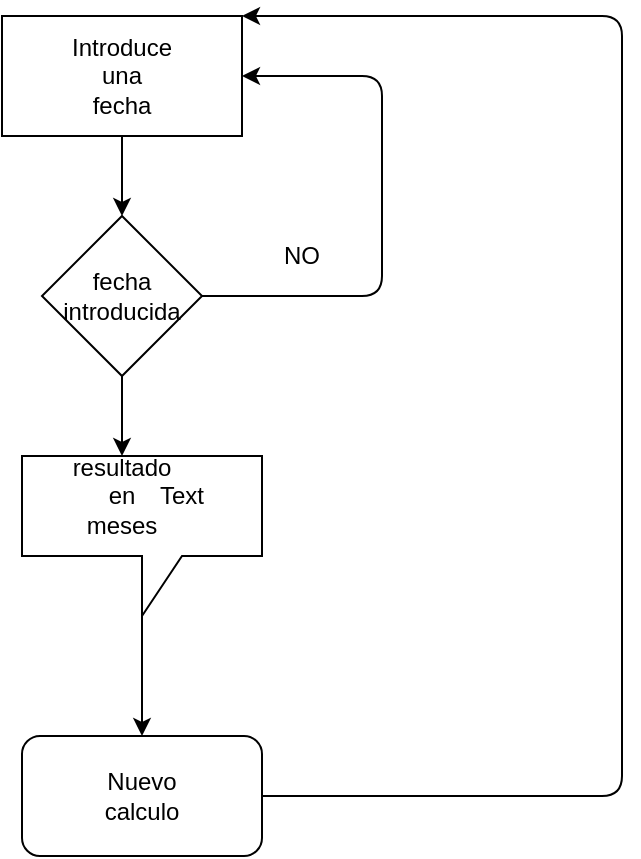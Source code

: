 <mxfile version="13.8.3" type="device"><diagram id="YIYr-LPvGuhZH38Cp_Ay" name="Page-1"><mxGraphModel dx="942" dy="614" grid="1" gridSize="10" guides="1" tooltips="1" connect="1" arrows="1" fold="1" page="1" pageScale="1" pageWidth="827" pageHeight="1169" math="0" shadow="0"><root><mxCell id="0"/><mxCell id="1" parent="0"/><mxCell id="lNa-PXaqpfNZabqEDq4f-1" value="" style="rounded=0;whiteSpace=wrap;html=1;" vertex="1" parent="1"><mxGeometry x="320" y="40" width="120" height="60" as="geometry"/></mxCell><mxCell id="lNa-PXaqpfNZabqEDq4f-2" value="&lt;font style=&quot;vertical-align: inherit&quot;&gt;&lt;font style=&quot;vertical-align: inherit&quot;&gt;Introduce una fecha&lt;/font&gt;&lt;/font&gt;" style="text;html=1;strokeColor=none;fillColor=none;align=center;verticalAlign=middle;whiteSpace=wrap;rounded=0;" vertex="1" parent="1"><mxGeometry x="360" y="60" width="40" height="20" as="geometry"/></mxCell><mxCell id="lNa-PXaqpfNZabqEDq4f-3" value="" style="rhombus;whiteSpace=wrap;html=1;" vertex="1" parent="1"><mxGeometry x="340" y="140" width="80" height="80" as="geometry"/></mxCell><mxCell id="lNa-PXaqpfNZabqEDq4f-4" value="" style="endArrow=classic;html=1;exitX=1;exitY=0.5;exitDx=0;exitDy=0;entryX=1;entryY=0.5;entryDx=0;entryDy=0;" edge="1" parent="1" source="lNa-PXaqpfNZabqEDq4f-3" target="lNa-PXaqpfNZabqEDq4f-1"><mxGeometry width="50" height="50" relative="1" as="geometry"><mxPoint x="390" y="330" as="sourcePoint"/><mxPoint x="510" y="70" as="targetPoint"/><Array as="points"><mxPoint x="510" y="180"/><mxPoint x="510" y="70"/></Array></mxGeometry></mxCell><mxCell id="lNa-PXaqpfNZabqEDq4f-5" value="&lt;font style=&quot;vertical-align: inherit&quot;&gt;&lt;font style=&quot;vertical-align: inherit&quot;&gt;fecha introducida&lt;/font&gt;&lt;/font&gt;" style="text;html=1;strokeColor=none;fillColor=none;align=center;verticalAlign=middle;whiteSpace=wrap;rounded=0;" vertex="1" parent="1"><mxGeometry x="360" y="170" width="40" height="20" as="geometry"/></mxCell><mxCell id="lNa-PXaqpfNZabqEDq4f-6" value="" style="endArrow=classic;html=1;exitX=0.5;exitY=1;exitDx=0;exitDy=0;entryX=0.5;entryY=0;entryDx=0;entryDy=0;" edge="1" parent="1" source="lNa-PXaqpfNZabqEDq4f-1" target="lNa-PXaqpfNZabqEDq4f-3"><mxGeometry width="50" height="50" relative="1" as="geometry"><mxPoint x="390" y="320" as="sourcePoint"/><mxPoint x="440" y="270" as="targetPoint"/></mxGeometry></mxCell><mxCell id="lNa-PXaqpfNZabqEDq4f-7" value="&lt;font style=&quot;vertical-align: inherit&quot;&gt;&lt;font style=&quot;vertical-align: inherit&quot;&gt;&lt;font style=&quot;vertical-align: inherit&quot;&gt;&lt;font style=&quot;vertical-align: inherit&quot;&gt;NO&lt;/font&gt;&lt;/font&gt;&lt;/font&gt;&lt;/font&gt;" style="text;html=1;strokeColor=none;fillColor=none;align=center;verticalAlign=middle;whiteSpace=wrap;rounded=0;" vertex="1" parent="1"><mxGeometry x="450" y="150" width="40" height="20" as="geometry"/></mxCell><mxCell id="lNa-PXaqpfNZabqEDq4f-8" value="" style="endArrow=classic;html=1;exitX=0.5;exitY=1;exitDx=0;exitDy=0;" edge="1" parent="1" source="lNa-PXaqpfNZabqEDq4f-3"><mxGeometry width="50" height="50" relative="1" as="geometry"><mxPoint x="390" y="320" as="sourcePoint"/><mxPoint x="380" y="260" as="targetPoint"/></mxGeometry></mxCell><mxCell id="lNa-PXaqpfNZabqEDq4f-11" value="" style="shape=callout;whiteSpace=wrap;html=1;perimeter=calloutPerimeter;" vertex="1" parent="1"><mxGeometry x="330" y="260" width="120" height="80" as="geometry"/></mxCell><mxCell id="lNa-PXaqpfNZabqEDq4f-12" value="&lt;font style=&quot;vertical-align: inherit&quot;&gt;&lt;font style=&quot;vertical-align: inherit&quot;&gt;resultado en meses&lt;/font&gt;&lt;/font&gt;" style="text;html=1;strokeColor=none;fillColor=none;align=center;verticalAlign=middle;whiteSpace=wrap;rounded=0;" vertex="1" parent="1"><mxGeometry x="360" y="270" width="40" height="20" as="geometry"/></mxCell><mxCell id="lNa-PXaqpfNZabqEDq4f-14" value="" style="endArrow=classic;html=1;" edge="1" parent="1"><mxGeometry width="50" height="50" relative="1" as="geometry"><mxPoint x="390" y="310" as="sourcePoint"/><mxPoint x="390" y="400" as="targetPoint"/></mxGeometry></mxCell><mxCell id="lNa-PXaqpfNZabqEDq4f-15" value="" style="rounded=1;whiteSpace=wrap;html=1;" vertex="1" parent="1"><mxGeometry x="330" y="400" width="120" height="60" as="geometry"/></mxCell><mxCell id="lNa-PXaqpfNZabqEDq4f-16" value="Text" style="text;html=1;strokeColor=none;fillColor=none;align=center;verticalAlign=middle;whiteSpace=wrap;rounded=0;" vertex="1" parent="1"><mxGeometry x="390" y="270" width="40" height="20" as="geometry"/></mxCell><mxCell id="lNa-PXaqpfNZabqEDq4f-17" value="&lt;font style=&quot;vertical-align: inherit&quot;&gt;&lt;font style=&quot;vertical-align: inherit&quot;&gt;Nuevo calculo&lt;/font&gt;&lt;/font&gt;" style="text;html=1;strokeColor=none;fillColor=none;align=center;verticalAlign=middle;whiteSpace=wrap;rounded=0;" vertex="1" parent="1"><mxGeometry x="370" y="420" width="40" height="20" as="geometry"/></mxCell><mxCell id="lNa-PXaqpfNZabqEDq4f-18" value="" style="endArrow=classic;html=1;exitX=1;exitY=0.5;exitDx=0;exitDy=0;entryX=1;entryY=0;entryDx=0;entryDy=0;" edge="1" parent="1" source="lNa-PXaqpfNZabqEDq4f-15" target="lNa-PXaqpfNZabqEDq4f-1"><mxGeometry width="50" height="50" relative="1" as="geometry"><mxPoint x="390" y="300" as="sourcePoint"/><mxPoint x="620" y="40" as="targetPoint"/><Array as="points"><mxPoint x="630" y="430"/><mxPoint x="630" y="40"/></Array></mxGeometry></mxCell></root></mxGraphModel></diagram></mxfile>
